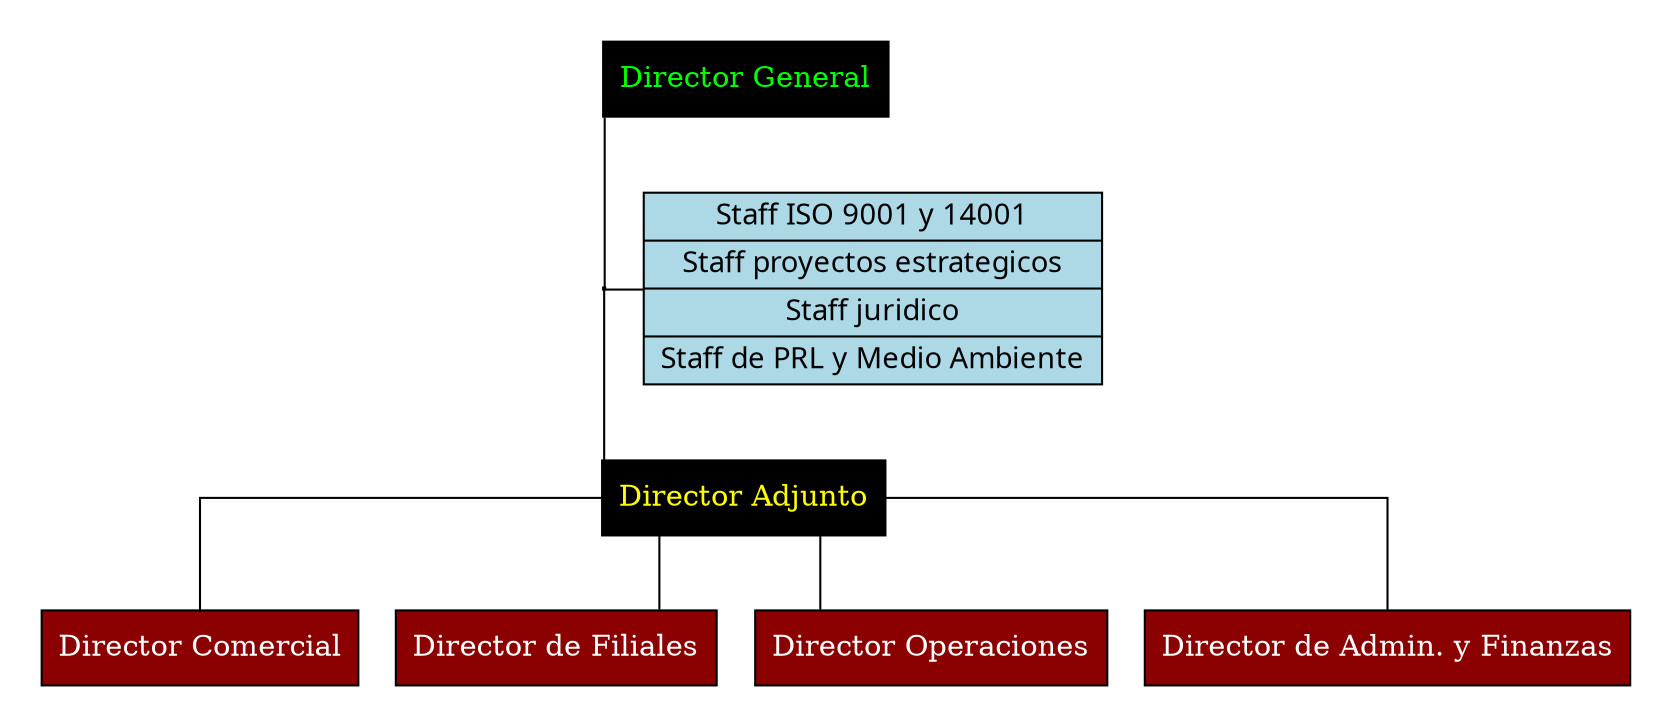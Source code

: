 
// Organigrama pra InCom

graph incom {

// Top Bottom
rankdir = TB;
splines = ortho;

//node [shape=box style=rounded fontsize=9 /*width=1.5 height=1 fixedsize=true*/ font=ubuntu]

subgraph cluster_directores {
	node [shape=box];
	style=invis;
	//splines=ortho; /* arrows are straight and w 90 deg angles */
	general [label="Director General" style=filled fillcolor=black fontcolor=green];
	adjunto [label="Director Adjunto" style=filled fillcolor=black fontcolor=yellow]	
	general -- staffdir;
	staffdir -- adjunto;
	staffdir [label="", margin=0, height=0, width=0, shape=box];
	{
        rank = same;
        //rankdir = LR;
        
        staffdir -- sd;
    }
}

subgraph cluster_staffdireccion {
	//node [shape=none margin=0];
	style=invis;
	
 	//rankdir=TB;
	
	sd [
        style = "filled, bold" penwidth = 1 fillcolor = lightblue
        fontname = "ubuntu mono" shape = record
        label="{Staff ISO 9001 y 14001 | Staff proyectos estrategicos | <f0>Staff juridico | Staff de PRL y Medio Ambiente}"
        ];
    }

    subgraph cluster_n1 {
	    node [shape=box style=filled fillcolor="red4" fontcolor=white];
	    style=invis;    
	    
	    n1a [label="Director de Admin. y Finanzas"];
	    n1b [label="Director Operaciones"]	
	    n1c [label="Director de Filiales"];
	    n1d [label="Director Comercial"]	

	    adjunto -- n1a;
	    adjunto -- n1b;
	    adjunto -- n1c;
	    adjunto -- n1d;
    }
}
